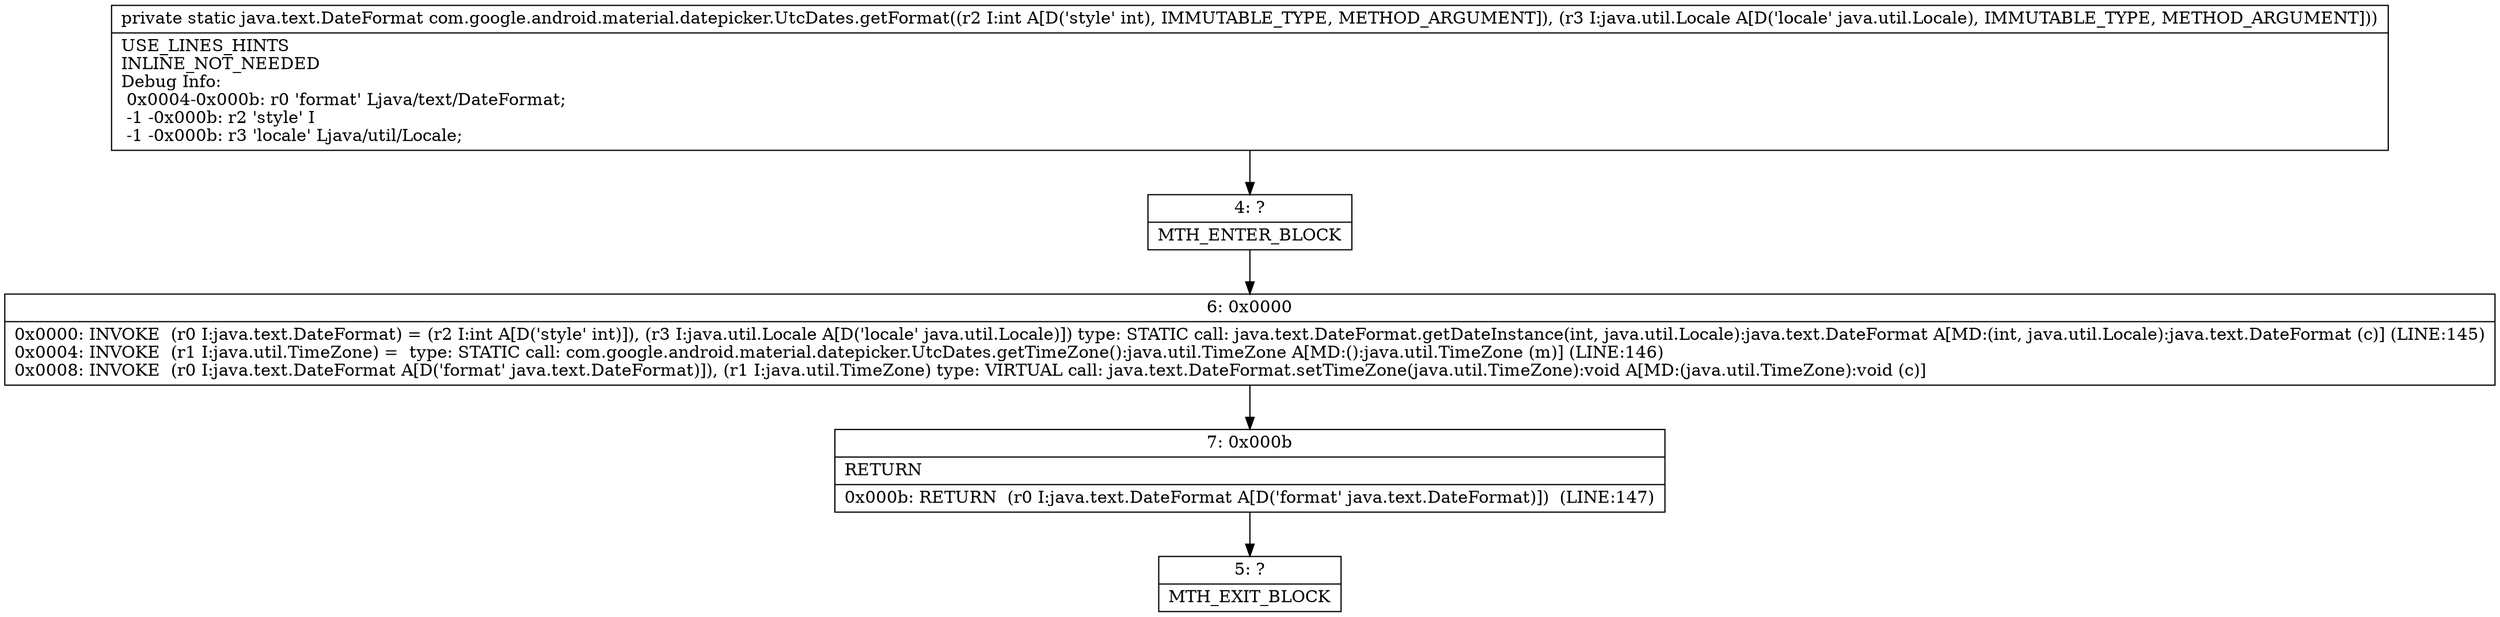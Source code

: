 digraph "CFG forcom.google.android.material.datepicker.UtcDates.getFormat(ILjava\/util\/Locale;)Ljava\/text\/DateFormat;" {
Node_4 [shape=record,label="{4\:\ ?|MTH_ENTER_BLOCK\l}"];
Node_6 [shape=record,label="{6\:\ 0x0000|0x0000: INVOKE  (r0 I:java.text.DateFormat) = (r2 I:int A[D('style' int)]), (r3 I:java.util.Locale A[D('locale' java.util.Locale)]) type: STATIC call: java.text.DateFormat.getDateInstance(int, java.util.Locale):java.text.DateFormat A[MD:(int, java.util.Locale):java.text.DateFormat (c)] (LINE:145)\l0x0004: INVOKE  (r1 I:java.util.TimeZone) =  type: STATIC call: com.google.android.material.datepicker.UtcDates.getTimeZone():java.util.TimeZone A[MD:():java.util.TimeZone (m)] (LINE:146)\l0x0008: INVOKE  (r0 I:java.text.DateFormat A[D('format' java.text.DateFormat)]), (r1 I:java.util.TimeZone) type: VIRTUAL call: java.text.DateFormat.setTimeZone(java.util.TimeZone):void A[MD:(java.util.TimeZone):void (c)]\l}"];
Node_7 [shape=record,label="{7\:\ 0x000b|RETURN\l|0x000b: RETURN  (r0 I:java.text.DateFormat A[D('format' java.text.DateFormat)])  (LINE:147)\l}"];
Node_5 [shape=record,label="{5\:\ ?|MTH_EXIT_BLOCK\l}"];
MethodNode[shape=record,label="{private static java.text.DateFormat com.google.android.material.datepicker.UtcDates.getFormat((r2 I:int A[D('style' int), IMMUTABLE_TYPE, METHOD_ARGUMENT]), (r3 I:java.util.Locale A[D('locale' java.util.Locale), IMMUTABLE_TYPE, METHOD_ARGUMENT]))  | USE_LINES_HINTS\lINLINE_NOT_NEEDED\lDebug Info:\l  0x0004\-0x000b: r0 'format' Ljava\/text\/DateFormat;\l  \-1 \-0x000b: r2 'style' I\l  \-1 \-0x000b: r3 'locale' Ljava\/util\/Locale;\l}"];
MethodNode -> Node_4;Node_4 -> Node_6;
Node_6 -> Node_7;
Node_7 -> Node_5;
}

